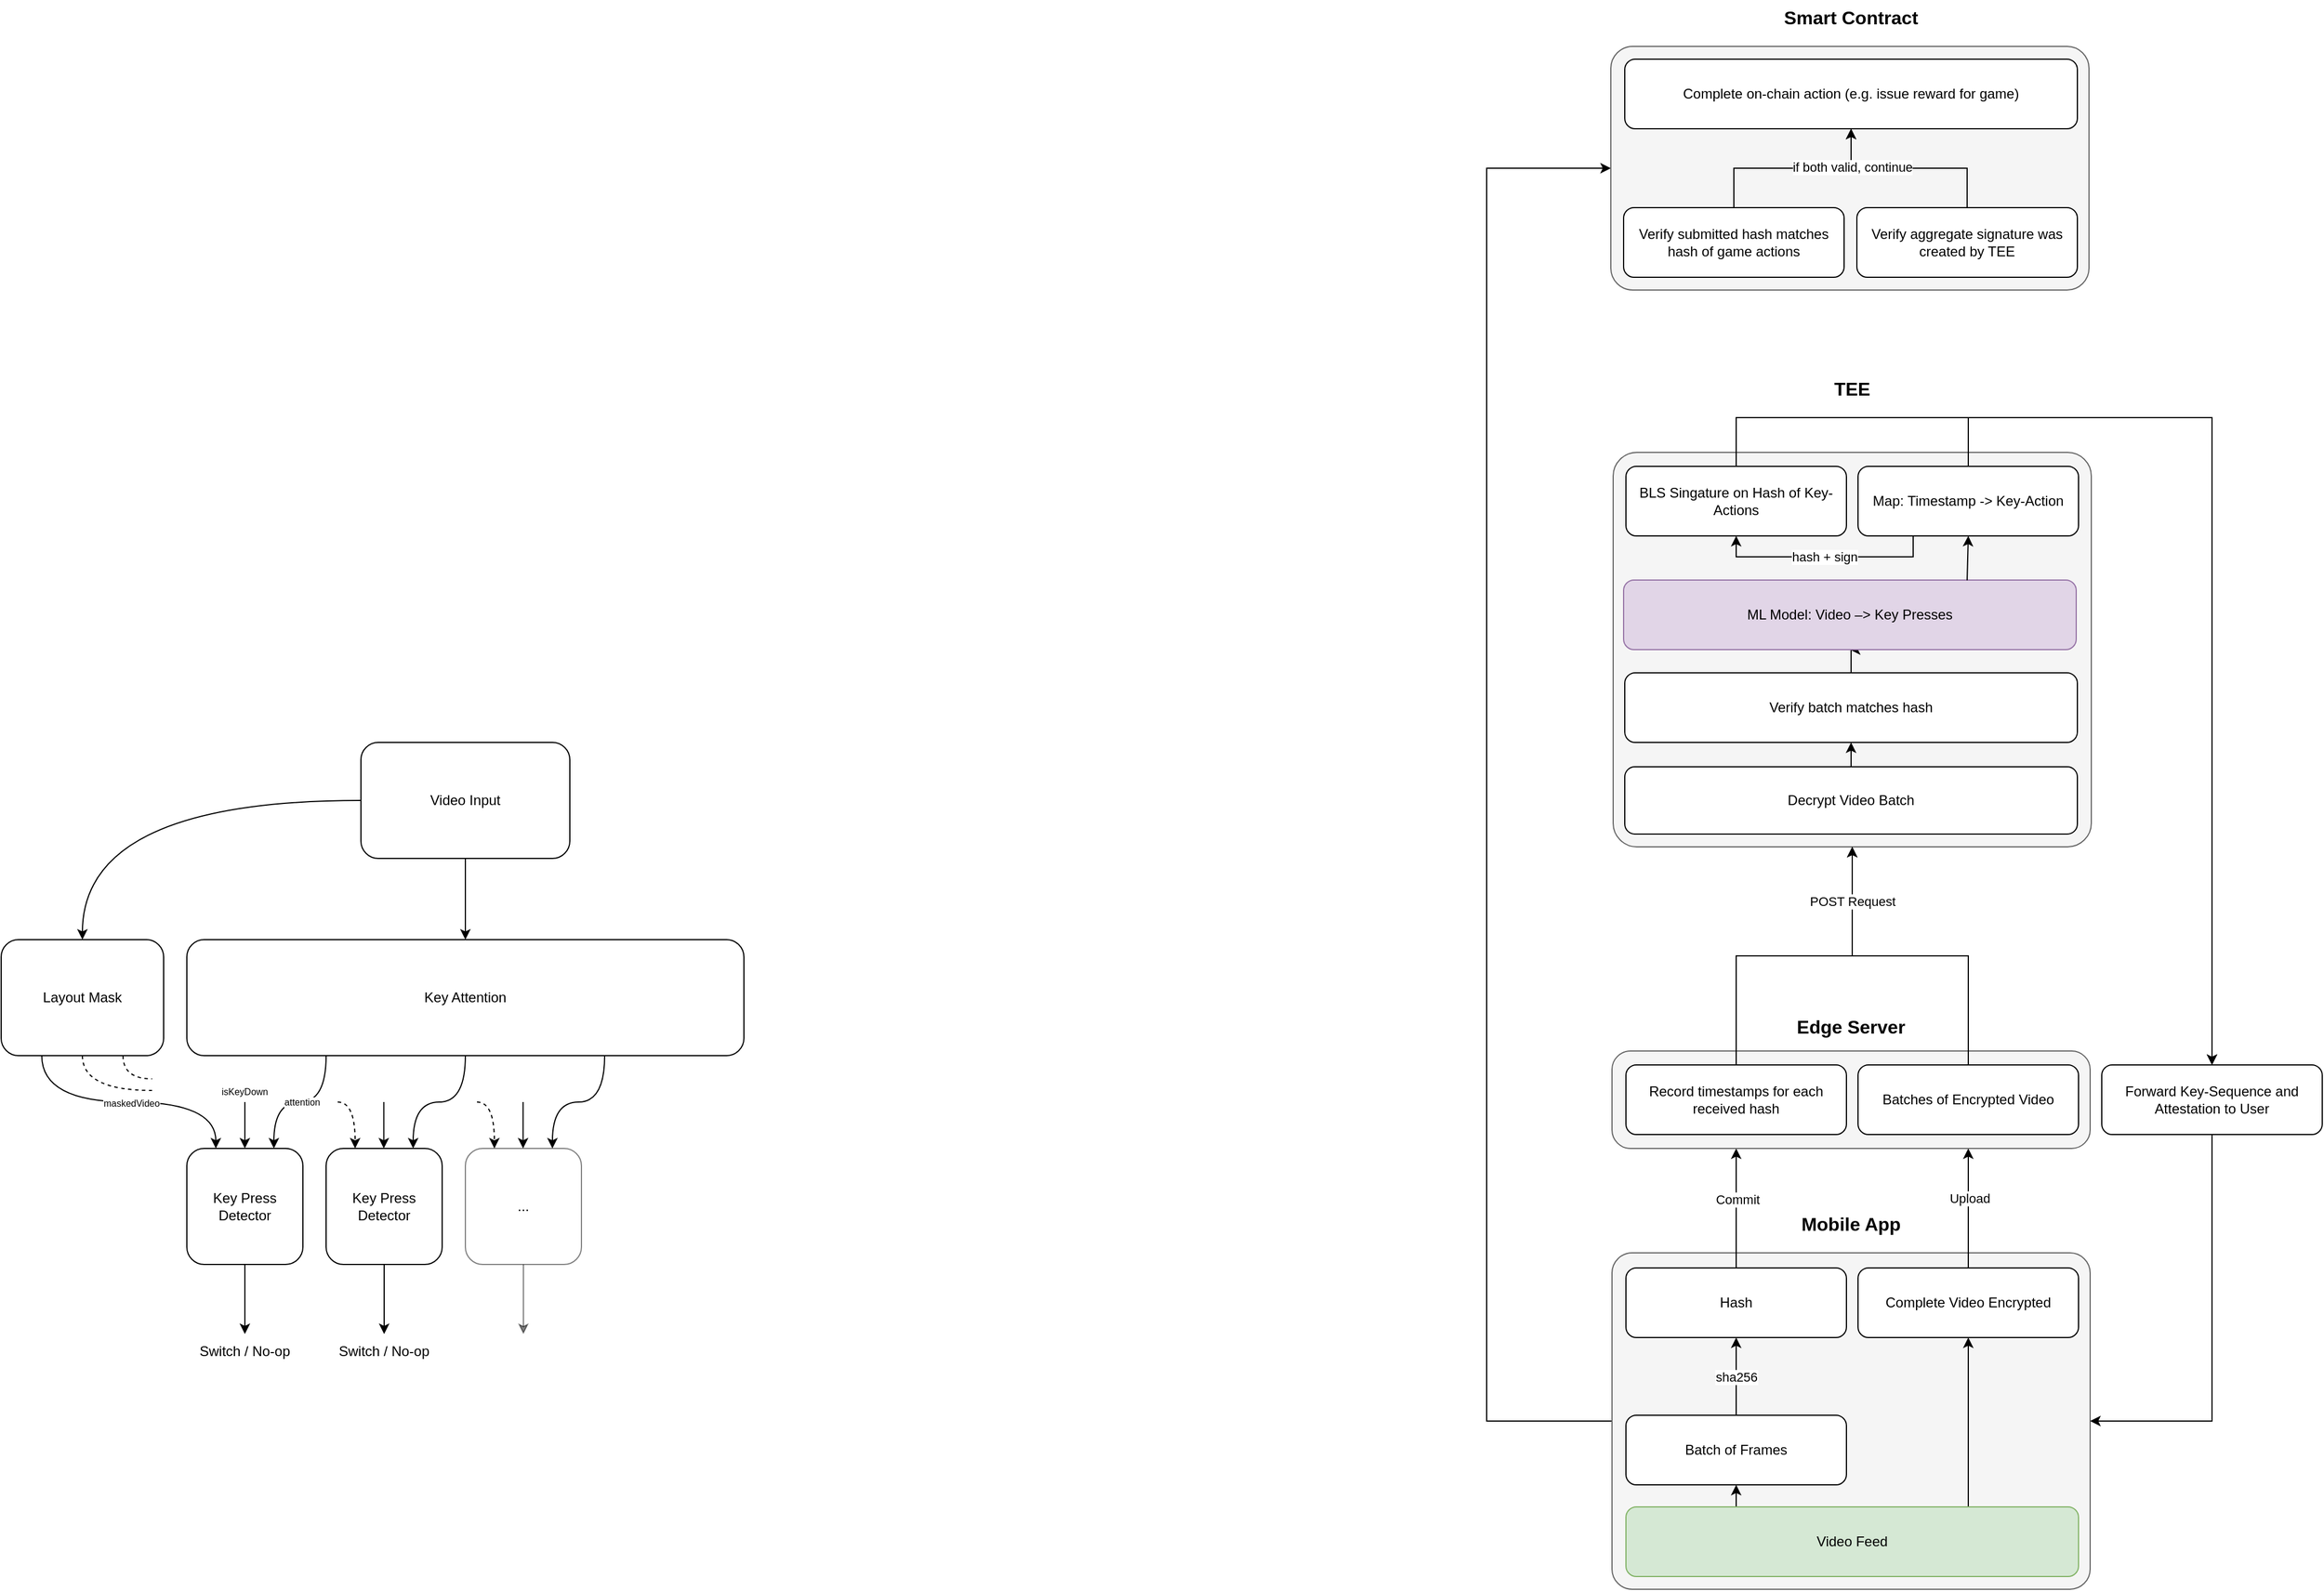 <mxfile version="24.4.13" type="device">
  <diagram name="Page-1" id="Oo4Rgs4u-v8UdTNmOz-k">
    <mxGraphModel dx="1466" dy="1798" grid="1" gridSize="10" guides="1" tooltips="1" connect="1" arrows="1" fold="1" page="1" pageScale="1" pageWidth="1169" pageHeight="827" math="0" shadow="0">
      <root>
        <mxCell id="0" />
        <mxCell id="1" parent="0" />
        <mxCell id="hdtJ6rM75Ip-YXb7rndS-63" value="" style="rounded=1;whiteSpace=wrap;html=1;fontSize=12;perimeterSpacing=0;arcSize=6;fillColor=#f5f5f5;fontColor=#333333;strokeColor=#666666;" vertex="1" parent="1">
          <mxGeometry x="1549" y="-190" width="412" height="340" as="geometry" />
        </mxCell>
        <mxCell id="hdtJ6rM75Ip-YXb7rndS-32" value="" style="edgeStyle=orthogonalEdgeStyle;rounded=0;orthogonalLoop=1;jettySize=auto;html=1;" edge="1" parent="1" source="hdtJ6rM75Ip-YXb7rndS-1" target="hdtJ6rM75Ip-YXb7rndS-30">
          <mxGeometry relative="1" as="geometry" />
        </mxCell>
        <mxCell id="hdtJ6rM75Ip-YXb7rndS-1" value="Key Press Detector" style="rounded=1;whiteSpace=wrap;html=1;fontSize=12;perimeterSpacing=0;" vertex="1" parent="1">
          <mxGeometry x="320" y="410" width="100" height="100" as="geometry" />
        </mxCell>
        <mxCell id="hdtJ6rM75Ip-YXb7rndS-37" value="" style="edgeStyle=orthogonalEdgeStyle;rounded=0;orthogonalLoop=1;jettySize=auto;html=1;" edge="1" parent="1" source="hdtJ6rM75Ip-YXb7rndS-2" target="hdtJ6rM75Ip-YXb7rndS-35">
          <mxGeometry relative="1" as="geometry" />
        </mxCell>
        <mxCell id="hdtJ6rM75Ip-YXb7rndS-2" value="Key Press Detector" style="rounded=1;whiteSpace=wrap;html=1;fontSize=12;perimeterSpacing=0;" vertex="1" parent="1">
          <mxGeometry x="440" y="410" width="100" height="100" as="geometry" />
        </mxCell>
        <mxCell id="hdtJ6rM75Ip-YXb7rndS-40" value="" style="edgeStyle=orthogonalEdgeStyle;rounded=0;orthogonalLoop=1;jettySize=auto;html=1;opacity=50;" edge="1" parent="1" source="hdtJ6rM75Ip-YXb7rndS-3">
          <mxGeometry relative="1" as="geometry">
            <mxPoint x="610" y="570.0" as="targetPoint" />
          </mxGeometry>
        </mxCell>
        <mxCell id="hdtJ6rM75Ip-YXb7rndS-3" value="..." style="rounded=1;whiteSpace=wrap;html=1;fontSize=12;perimeterSpacing=0;opacity=50;" vertex="1" parent="1">
          <mxGeometry x="560" y="410" width="100" height="100" as="geometry" />
        </mxCell>
        <mxCell id="hdtJ6rM75Ip-YXb7rndS-7" value="" style="edgeStyle=orthogonalEdgeStyle;rounded=0;orthogonalLoop=1;jettySize=auto;html=1;entryX=0.75;entryY=0;entryDx=0;entryDy=0;curved=1;exitX=0.25;exitY=1;exitDx=0;exitDy=0;" edge="1" parent="1" source="hdtJ6rM75Ip-YXb7rndS-4" target="hdtJ6rM75Ip-YXb7rndS-1">
          <mxGeometry relative="1" as="geometry" />
        </mxCell>
        <mxCell id="hdtJ6rM75Ip-YXb7rndS-13" value="attention" style="edgeLabel;html=1;align=center;verticalAlign=middle;resizable=0;points=[];fontSize=8;" vertex="1" connectable="0" parent="hdtJ6rM75Ip-YXb7rndS-7">
          <mxGeometry x="-0.067" relative="1" as="geometry">
            <mxPoint x="-3" as="offset" />
          </mxGeometry>
        </mxCell>
        <mxCell id="hdtJ6rM75Ip-YXb7rndS-9" style="edgeStyle=orthogonalEdgeStyle;rounded=0;orthogonalLoop=1;jettySize=auto;html=1;exitX=0.5;exitY=1;exitDx=0;exitDy=0;entryX=0.75;entryY=0;entryDx=0;entryDy=0;curved=1;" edge="1" parent="1" source="hdtJ6rM75Ip-YXb7rndS-4" target="hdtJ6rM75Ip-YXb7rndS-2">
          <mxGeometry relative="1" as="geometry" />
        </mxCell>
        <mxCell id="hdtJ6rM75Ip-YXb7rndS-11" style="edgeStyle=orthogonalEdgeStyle;rounded=0;orthogonalLoop=1;jettySize=auto;html=1;exitX=0.75;exitY=1;exitDx=0;exitDy=0;entryX=0.75;entryY=0;entryDx=0;entryDy=0;curved=1;" edge="1" parent="1" source="hdtJ6rM75Ip-YXb7rndS-4" target="hdtJ6rM75Ip-YXb7rndS-3">
          <mxGeometry relative="1" as="geometry" />
        </mxCell>
        <mxCell id="hdtJ6rM75Ip-YXb7rndS-4" value="Key Attention" style="rounded=1;whiteSpace=wrap;html=1;fontSize=12;perimeterSpacing=0;" vertex="1" parent="1">
          <mxGeometry x="320" y="230" width="480" height="100" as="geometry" />
        </mxCell>
        <mxCell id="hdtJ6rM75Ip-YXb7rndS-10" value="" style="endArrow=classic;html=1;rounded=0;entryX=0.25;entryY=0;entryDx=0;entryDy=0;edgeStyle=orthogonalEdgeStyle;curved=1;dashed=1;" edge="1" parent="1" target="hdtJ6rM75Ip-YXb7rndS-2">
          <mxGeometry width="50" height="50" relative="1" as="geometry">
            <mxPoint x="450" y="370" as="sourcePoint" />
            <mxPoint x="470" y="410" as="targetPoint" />
            <Array as="points">
              <mxPoint x="465" y="370" />
            </Array>
          </mxGeometry>
        </mxCell>
        <mxCell id="hdtJ6rM75Ip-YXb7rndS-14" value="isKeyDown" style="text;html=1;align=center;verticalAlign=middle;whiteSpace=wrap;rounded=0;fontSize=8;rotation=0;" vertex="1" parent="1">
          <mxGeometry x="345" y="356" width="50" height="10" as="geometry" />
        </mxCell>
        <mxCell id="hdtJ6rM75Ip-YXb7rndS-15" value="" style="endArrow=classic;html=1;rounded=0;entryX=0.5;entryY=0;entryDx=0;entryDy=0;" edge="1" parent="1" target="hdtJ6rM75Ip-YXb7rndS-1">
          <mxGeometry width="50" height="50" relative="1" as="geometry">
            <mxPoint x="370" y="370" as="sourcePoint" />
            <mxPoint x="370" y="410" as="targetPoint" />
          </mxGeometry>
        </mxCell>
        <mxCell id="hdtJ6rM75Ip-YXb7rndS-17" value="" style="endArrow=classic;html=1;rounded=0;entryX=0.25;entryY=0;entryDx=0;entryDy=0;" edge="1" parent="1">
          <mxGeometry width="50" height="50" relative="1" as="geometry">
            <mxPoint x="489.72" y="370" as="sourcePoint" />
            <mxPoint x="489.72" y="410" as="targetPoint" />
          </mxGeometry>
        </mxCell>
        <mxCell id="hdtJ6rM75Ip-YXb7rndS-19" value="" style="endArrow=classic;html=1;rounded=0;entryX=0.25;entryY=0;entryDx=0;entryDy=0;" edge="1" parent="1">
          <mxGeometry width="50" height="50" relative="1" as="geometry">
            <mxPoint x="609.72" y="370" as="sourcePoint" />
            <mxPoint x="609.72" y="410" as="targetPoint" />
          </mxGeometry>
        </mxCell>
        <mxCell id="hdtJ6rM75Ip-YXb7rndS-22" style="edgeStyle=orthogonalEdgeStyle;rounded=0;orthogonalLoop=1;jettySize=auto;html=1;entryX=0.5;entryY=0;entryDx=0;entryDy=0;curved=1;" edge="1" parent="1" source="hdtJ6rM75Ip-YXb7rndS-20" target="hdtJ6rM75Ip-YXb7rndS-21">
          <mxGeometry relative="1" as="geometry" />
        </mxCell>
        <mxCell id="hdtJ6rM75Ip-YXb7rndS-38" value="" style="edgeStyle=orthogonalEdgeStyle;rounded=0;orthogonalLoop=1;jettySize=auto;html=1;curved=1;" edge="1" parent="1" source="hdtJ6rM75Ip-YXb7rndS-20" target="hdtJ6rM75Ip-YXb7rndS-4">
          <mxGeometry relative="1" as="geometry" />
        </mxCell>
        <mxCell id="hdtJ6rM75Ip-YXb7rndS-20" value="Video Input" style="rounded=1;whiteSpace=wrap;html=1;fontSize=12;perimeterSpacing=0;" vertex="1" parent="1">
          <mxGeometry x="470" y="60" width="180" height="100" as="geometry" />
        </mxCell>
        <mxCell id="hdtJ6rM75Ip-YXb7rndS-23" style="edgeStyle=orthogonalEdgeStyle;rounded=0;orthogonalLoop=1;jettySize=auto;html=1;entryX=0.25;entryY=0;entryDx=0;entryDy=0;exitX=0.25;exitY=1;exitDx=0;exitDy=0;curved=1;" edge="1" parent="1" source="hdtJ6rM75Ip-YXb7rndS-21" target="hdtJ6rM75Ip-YXb7rndS-1">
          <mxGeometry relative="1" as="geometry" />
        </mxCell>
        <mxCell id="hdtJ6rM75Ip-YXb7rndS-24" value="maskedVideo" style="edgeLabel;html=1;align=center;verticalAlign=middle;resizable=0;points=[];fontSize=8;" vertex="1" connectable="0" parent="hdtJ6rM75Ip-YXb7rndS-23">
          <mxGeometry x="0.015" y="-2" relative="1" as="geometry">
            <mxPoint y="-1" as="offset" />
          </mxGeometry>
        </mxCell>
        <mxCell id="hdtJ6rM75Ip-YXb7rndS-26" style="edgeStyle=orthogonalEdgeStyle;rounded=0;orthogonalLoop=1;jettySize=auto;html=1;exitX=0.5;exitY=1;exitDx=0;exitDy=0;curved=1;dashed=1;endArrow=none;endFill=0;" edge="1" parent="1" source="hdtJ6rM75Ip-YXb7rndS-21">
          <mxGeometry relative="1" as="geometry">
            <mxPoint x="290" y="360" as="targetPoint" />
            <Array as="points">
              <mxPoint x="230" y="360" />
            </Array>
          </mxGeometry>
        </mxCell>
        <mxCell id="hdtJ6rM75Ip-YXb7rndS-27" style="edgeStyle=orthogonalEdgeStyle;rounded=0;orthogonalLoop=1;jettySize=auto;html=1;exitX=0.75;exitY=1;exitDx=0;exitDy=0;curved=1;dashed=1;endArrow=none;endFill=0;" edge="1" parent="1" source="hdtJ6rM75Ip-YXb7rndS-21">
          <mxGeometry relative="1" as="geometry">
            <mxPoint x="290" y="350" as="targetPoint" />
            <Array as="points">
              <mxPoint x="265" y="350" />
            </Array>
          </mxGeometry>
        </mxCell>
        <mxCell id="hdtJ6rM75Ip-YXb7rndS-21" value="Layout Mask" style="rounded=1;whiteSpace=wrap;html=1;fontSize=12;perimeterSpacing=0;" vertex="1" parent="1">
          <mxGeometry x="160" y="230" width="140" height="100" as="geometry" />
        </mxCell>
        <mxCell id="hdtJ6rM75Ip-YXb7rndS-25" value="" style="endArrow=classic;html=1;rounded=0;entryX=0.25;entryY=0;entryDx=0;entryDy=0;edgeStyle=orthogonalEdgeStyle;curved=1;dashed=1;" edge="1" parent="1">
          <mxGeometry width="50" height="50" relative="1" as="geometry">
            <mxPoint x="570" y="370" as="sourcePoint" />
            <mxPoint x="585" y="410" as="targetPoint" />
            <Array as="points">
              <mxPoint x="585" y="370" />
            </Array>
          </mxGeometry>
        </mxCell>
        <mxCell id="hdtJ6rM75Ip-YXb7rndS-30" value="Switch / No-op" style="text;html=1;align=center;verticalAlign=middle;whiteSpace=wrap;rounded=0;" vertex="1" parent="1">
          <mxGeometry x="320" y="570" width="100" height="30" as="geometry" />
        </mxCell>
        <mxCell id="hdtJ6rM75Ip-YXb7rndS-35" value="Switch / No-op" style="text;html=1;align=center;verticalAlign=middle;whiteSpace=wrap;rounded=0;" vertex="1" parent="1">
          <mxGeometry x="440" y="570" width="100" height="30" as="geometry" />
        </mxCell>
        <mxCell id="hdtJ6rM75Ip-YXb7rndS-115" style="edgeStyle=orthogonalEdgeStyle;rounded=0;orthogonalLoop=1;jettySize=auto;html=1;exitX=0;exitY=0.5;exitDx=0;exitDy=0;entryX=0;entryY=0.5;entryDx=0;entryDy=0;" edge="1" parent="1" source="hdtJ6rM75Ip-YXb7rndS-41" target="hdtJ6rM75Ip-YXb7rndS-105">
          <mxGeometry relative="1" as="geometry">
            <Array as="points">
              <mxPoint x="1440" y="645" />
              <mxPoint x="1440" y="-435" />
            </Array>
          </mxGeometry>
        </mxCell>
        <mxCell id="hdtJ6rM75Ip-YXb7rndS-41" value="" style="rounded=1;whiteSpace=wrap;html=1;fontSize=12;perimeterSpacing=0;arcSize=6;fillColor=#f5f5f5;fontColor=#333333;strokeColor=#666666;" vertex="1" parent="1">
          <mxGeometry x="1548" y="500" width="412" height="290" as="geometry" />
        </mxCell>
        <mxCell id="hdtJ6rM75Ip-YXb7rndS-42" value="Mobile App" style="text;html=1;align=center;verticalAlign=middle;whiteSpace=wrap;rounded=0;fontSize=16;fontStyle=1" vertex="1" parent="1">
          <mxGeometry x="1708" y="460" width="92" height="30" as="geometry" />
        </mxCell>
        <mxCell id="hdtJ6rM75Ip-YXb7rndS-47" style="edgeStyle=orthogonalEdgeStyle;rounded=0;orthogonalLoop=1;jettySize=auto;html=1;exitX=0.25;exitY=0;exitDx=0;exitDy=0;entryX=0.5;entryY=1;entryDx=0;entryDy=0;" edge="1" parent="1" source="hdtJ6rM75Ip-YXb7rndS-43" target="hdtJ6rM75Ip-YXb7rndS-44">
          <mxGeometry relative="1" as="geometry" />
        </mxCell>
        <mxCell id="hdtJ6rM75Ip-YXb7rndS-69" style="edgeStyle=orthogonalEdgeStyle;rounded=0;orthogonalLoop=1;jettySize=auto;html=1;entryX=0.5;entryY=1;entryDx=0;entryDy=0;exitX=0.75;exitY=0;exitDx=0;exitDy=0;" edge="1" parent="1" source="hdtJ6rM75Ip-YXb7rndS-43" target="hdtJ6rM75Ip-YXb7rndS-67">
          <mxGeometry relative="1" as="geometry">
            <mxPoint x="1855" y="710" as="sourcePoint" />
            <Array as="points">
              <mxPoint x="1853" y="720" />
              <mxPoint x="1855" y="720" />
            </Array>
          </mxGeometry>
        </mxCell>
        <mxCell id="hdtJ6rM75Ip-YXb7rndS-43" value="Video Feed" style="rounded=1;whiteSpace=wrap;html=1;fillColor=#d5e8d4;strokeColor=#82b366;" vertex="1" parent="1">
          <mxGeometry x="1560" y="719" width="390" height="60" as="geometry" />
        </mxCell>
        <mxCell id="hdtJ6rM75Ip-YXb7rndS-46" value="sha256" style="edgeStyle=orthogonalEdgeStyle;rounded=0;orthogonalLoop=1;jettySize=auto;html=1;" edge="1" parent="1" source="hdtJ6rM75Ip-YXb7rndS-44" target="hdtJ6rM75Ip-YXb7rndS-45">
          <mxGeometry x="0.002" relative="1" as="geometry">
            <mxPoint as="offset" />
          </mxGeometry>
        </mxCell>
        <mxCell id="hdtJ6rM75Ip-YXb7rndS-44" value="Batch of Frames" style="rounded=1;whiteSpace=wrap;html=1;" vertex="1" parent="1">
          <mxGeometry x="1560" y="640" width="190" height="60" as="geometry" />
        </mxCell>
        <mxCell id="hdtJ6rM75Ip-YXb7rndS-53" value="" style="edgeStyle=orthogonalEdgeStyle;rounded=0;orthogonalLoop=1;jettySize=auto;html=1;curved=1;exitX=0.5;exitY=0;exitDx=0;exitDy=0;" edge="1" parent="1" source="hdtJ6rM75Ip-YXb7rndS-45">
          <mxGeometry relative="1" as="geometry">
            <mxPoint x="1655" y="483.0" as="sourcePoint" />
            <mxPoint x="1655" y="410" as="targetPoint" />
          </mxGeometry>
        </mxCell>
        <mxCell id="hdtJ6rM75Ip-YXb7rndS-54" value="Commit" style="edgeLabel;html=1;align=center;verticalAlign=middle;resizable=0;points=[];" vertex="1" connectable="0" parent="hdtJ6rM75Ip-YXb7rndS-53">
          <mxGeometry x="0.153" y="-2" relative="1" as="geometry">
            <mxPoint x="-2" as="offset" />
          </mxGeometry>
        </mxCell>
        <mxCell id="hdtJ6rM75Ip-YXb7rndS-45" value="Hash" style="whiteSpace=wrap;html=1;rounded=1;" vertex="1" parent="1">
          <mxGeometry x="1560" y="513" width="190" height="60" as="geometry" />
        </mxCell>
        <mxCell id="hdtJ6rM75Ip-YXb7rndS-55" value="" style="edgeStyle=orthogonalEdgeStyle;rounded=0;orthogonalLoop=1;jettySize=auto;html=1;" edge="1" parent="1" source="hdtJ6rM75Ip-YXb7rndS-67">
          <mxGeometry relative="1" as="geometry">
            <mxPoint x="1855" y="513" as="sourcePoint" />
            <mxPoint x="1855" y="410" as="targetPoint" />
          </mxGeometry>
        </mxCell>
        <mxCell id="hdtJ6rM75Ip-YXb7rndS-56" value="Upload" style="edgeLabel;html=1;align=center;verticalAlign=middle;resizable=0;points=[];" vertex="1" connectable="0" parent="hdtJ6rM75Ip-YXb7rndS-55">
          <mxGeometry x="0.068" relative="1" as="geometry">
            <mxPoint y="-5" as="offset" />
          </mxGeometry>
        </mxCell>
        <mxCell id="hdtJ6rM75Ip-YXb7rndS-50" value="Edge Server" style="text;html=1;align=center;verticalAlign=middle;whiteSpace=wrap;rounded=0;fontSize=16;fontStyle=1" vertex="1" parent="1">
          <mxGeometry x="1698" y="290" width="112" height="30" as="geometry" />
        </mxCell>
        <mxCell id="hdtJ6rM75Ip-YXb7rndS-52" value="" style="rounded=1;whiteSpace=wrap;html=1;fontSize=12;perimeterSpacing=0;arcSize=19;fillColor=#f5f5f5;fontColor=#333333;strokeColor=#666666;" vertex="1" parent="1">
          <mxGeometry x="1548" y="326" width="412" height="84" as="geometry" />
        </mxCell>
        <mxCell id="hdtJ6rM75Ip-YXb7rndS-71" style="edgeStyle=orthogonalEdgeStyle;rounded=0;orthogonalLoop=1;jettySize=auto;html=1;exitX=0.5;exitY=0;exitDx=0;exitDy=0;entryX=0.5;entryY=1;entryDx=0;entryDy=0;" edge="1" parent="1" source="hdtJ6rM75Ip-YXb7rndS-59" target="hdtJ6rM75Ip-YXb7rndS-63">
          <mxGeometry relative="1" as="geometry" />
        </mxCell>
        <mxCell id="hdtJ6rM75Ip-YXb7rndS-59" value="Record timestamps for each received hash" style="whiteSpace=wrap;html=1;rounded=1;" vertex="1" parent="1">
          <mxGeometry x="1560" y="338" width="190" height="60" as="geometry" />
        </mxCell>
        <mxCell id="hdtJ6rM75Ip-YXb7rndS-96" style="edgeStyle=orthogonalEdgeStyle;rounded=0;orthogonalLoop=1;jettySize=auto;html=1;exitX=0.5;exitY=0;exitDx=0;exitDy=0;entryX=0.5;entryY=0;entryDx=0;entryDy=0;" edge="1" parent="1" source="hdtJ6rM75Ip-YXb7rndS-88" target="hdtJ6rM75Ip-YXb7rndS-95">
          <mxGeometry relative="1" as="geometry">
            <Array as="points">
              <mxPoint x="1655" y="-220" />
              <mxPoint x="2065" y="-220" />
            </Array>
          </mxGeometry>
        </mxCell>
        <mxCell id="hdtJ6rM75Ip-YXb7rndS-67" value="Complete Video Encrypted" style="whiteSpace=wrap;html=1;rounded=1;" vertex="1" parent="1">
          <mxGeometry x="1760" y="513" width="190" height="60" as="geometry" />
        </mxCell>
        <mxCell id="hdtJ6rM75Ip-YXb7rndS-72" style="edgeStyle=orthogonalEdgeStyle;rounded=0;orthogonalLoop=1;jettySize=auto;html=1;entryX=0.5;entryY=1;entryDx=0;entryDy=0;" edge="1" parent="1" source="hdtJ6rM75Ip-YXb7rndS-70" target="hdtJ6rM75Ip-YXb7rndS-63">
          <mxGeometry relative="1" as="geometry">
            <mxPoint x="1760" y="150" as="targetPoint" />
          </mxGeometry>
        </mxCell>
        <mxCell id="hdtJ6rM75Ip-YXb7rndS-104" value="POST Request" style="edgeLabel;html=1;align=center;verticalAlign=middle;resizable=0;points=[];" vertex="1" connectable="0" parent="hdtJ6rM75Ip-YXb7rndS-72">
          <mxGeometry x="0.675" relative="1" as="geometry">
            <mxPoint as="offset" />
          </mxGeometry>
        </mxCell>
        <mxCell id="hdtJ6rM75Ip-YXb7rndS-70" value="Batches of Encrypted Video" style="whiteSpace=wrap;html=1;rounded=1;" vertex="1" parent="1">
          <mxGeometry x="1760" y="338" width="190" height="60" as="geometry" />
        </mxCell>
        <mxCell id="hdtJ6rM75Ip-YXb7rndS-73" value="TEE" style="text;html=1;align=center;verticalAlign=middle;whiteSpace=wrap;rounded=0;fontSize=16;fontStyle=1" vertex="1" parent="1">
          <mxGeometry x="1699" y="-260" width="112" height="30" as="geometry" />
        </mxCell>
        <mxCell id="hdtJ6rM75Ip-YXb7rndS-78" value="" style="edgeStyle=orthogonalEdgeStyle;rounded=0;orthogonalLoop=1;jettySize=auto;html=1;" edge="1" parent="1" source="hdtJ6rM75Ip-YXb7rndS-76" target="hdtJ6rM75Ip-YXb7rndS-77">
          <mxGeometry relative="1" as="geometry" />
        </mxCell>
        <mxCell id="hdtJ6rM75Ip-YXb7rndS-76" value="Decrypt Video Batch" style="rounded=1;whiteSpace=wrap;html=1;" vertex="1" parent="1">
          <mxGeometry x="1559" y="81" width="390" height="58" as="geometry" />
        </mxCell>
        <mxCell id="hdtJ6rM75Ip-YXb7rndS-80" value="" style="edgeStyle=orthogonalEdgeStyle;rounded=0;orthogonalLoop=1;jettySize=auto;html=1;" edge="1" parent="1" source="hdtJ6rM75Ip-YXb7rndS-77" target="hdtJ6rM75Ip-YXb7rndS-79">
          <mxGeometry relative="1" as="geometry" />
        </mxCell>
        <mxCell id="hdtJ6rM75Ip-YXb7rndS-77" value="Verify batch matches hash" style="rounded=1;whiteSpace=wrap;html=1;" vertex="1" parent="1">
          <mxGeometry x="1559" width="390" height="60" as="geometry" />
        </mxCell>
        <mxCell id="hdtJ6rM75Ip-YXb7rndS-79" value="ML Model: Video –&amp;gt; Key Presses" style="rounded=1;whiteSpace=wrap;html=1;fillColor=#e1d5e7;strokeColor=#9673a6;" vertex="1" parent="1">
          <mxGeometry x="1558" y="-80" width="390" height="60" as="geometry" />
        </mxCell>
        <mxCell id="hdtJ6rM75Ip-YXb7rndS-88" value="BLS Singature on Hash of Key-Actions" style="whiteSpace=wrap;html=1;rounded=1;" vertex="1" parent="1">
          <mxGeometry x="1560" y="-178" width="190" height="60" as="geometry" />
        </mxCell>
        <mxCell id="hdtJ6rM75Ip-YXb7rndS-99" style="edgeStyle=orthogonalEdgeStyle;rounded=0;orthogonalLoop=1;jettySize=auto;html=1;entryX=0.5;entryY=0;entryDx=0;entryDy=0;exitX=0.5;exitY=0;exitDx=0;exitDy=0;" edge="1" parent="1" source="hdtJ6rM75Ip-YXb7rndS-89" target="hdtJ6rM75Ip-YXb7rndS-95">
          <mxGeometry relative="1" as="geometry">
            <Array as="points">
              <mxPoint x="1855" y="-220" />
              <mxPoint x="2065" y="-220" />
            </Array>
          </mxGeometry>
        </mxCell>
        <mxCell id="hdtJ6rM75Ip-YXb7rndS-102" style="edgeStyle=orthogonalEdgeStyle;rounded=0;orthogonalLoop=1;jettySize=auto;html=1;exitX=0.25;exitY=1;exitDx=0;exitDy=0;entryX=0.5;entryY=1;entryDx=0;entryDy=0;" edge="1" parent="1" source="hdtJ6rM75Ip-YXb7rndS-89" target="hdtJ6rM75Ip-YXb7rndS-88">
          <mxGeometry relative="1" as="geometry">
            <Array as="points">
              <mxPoint x="1807" y="-100" />
              <mxPoint x="1655" y="-100" />
            </Array>
          </mxGeometry>
        </mxCell>
        <mxCell id="hdtJ6rM75Ip-YXb7rndS-103" value="hash + sign" style="edgeLabel;html=1;align=center;verticalAlign=middle;resizable=0;points=[];" vertex="1" connectable="0" parent="hdtJ6rM75Ip-YXb7rndS-102">
          <mxGeometry x="0.013" relative="1" as="geometry">
            <mxPoint x="1" as="offset" />
          </mxGeometry>
        </mxCell>
        <mxCell id="hdtJ6rM75Ip-YXb7rndS-89" value="Map: Timestamp -&amp;gt; Key-Action" style="whiteSpace=wrap;html=1;rounded=1;" vertex="1" parent="1">
          <mxGeometry x="1760" y="-178" width="190" height="60" as="geometry" />
        </mxCell>
        <mxCell id="hdtJ6rM75Ip-YXb7rndS-94" value="" style="endArrow=classic;html=1;rounded=0;entryX=0.5;entryY=1;entryDx=0;entryDy=0;exitX=0.759;exitY=0.004;exitDx=0;exitDy=0;exitPerimeter=0;" edge="1" parent="1" source="hdtJ6rM75Ip-YXb7rndS-79" target="hdtJ6rM75Ip-YXb7rndS-89">
          <mxGeometry width="50" height="50" relative="1" as="geometry">
            <mxPoint x="1854.71" y="-88" as="sourcePoint" />
            <mxPoint x="1854.71" y="-118" as="targetPoint" />
          </mxGeometry>
        </mxCell>
        <mxCell id="hdtJ6rM75Ip-YXb7rndS-98" style="edgeStyle=orthogonalEdgeStyle;rounded=0;orthogonalLoop=1;jettySize=auto;html=1;exitX=0.5;exitY=1;exitDx=0;exitDy=0;entryX=1;entryY=0.5;entryDx=0;entryDy=0;" edge="1" parent="1" source="hdtJ6rM75Ip-YXb7rndS-95" target="hdtJ6rM75Ip-YXb7rndS-41">
          <mxGeometry relative="1" as="geometry" />
        </mxCell>
        <mxCell id="hdtJ6rM75Ip-YXb7rndS-95" value="Forward Key-Sequence and Attestation to User" style="whiteSpace=wrap;html=1;rounded=1;" vertex="1" parent="1">
          <mxGeometry x="1970" y="338" width="190" height="60" as="geometry" />
        </mxCell>
        <mxCell id="hdtJ6rM75Ip-YXb7rndS-105" value="" style="rounded=1;whiteSpace=wrap;html=1;fontSize=12;perimeterSpacing=0;arcSize=9;fillColor=#f5f5f5;fontColor=#333333;strokeColor=#666666;" vertex="1" parent="1">
          <mxGeometry x="1547" y="-540" width="412" height="210" as="geometry" />
        </mxCell>
        <mxCell id="hdtJ6rM75Ip-YXb7rndS-106" value="Smart Contract" style="text;html=1;align=center;verticalAlign=middle;whiteSpace=wrap;rounded=0;fontSize=16;fontStyle=1" vertex="1" parent="1">
          <mxGeometry x="1688" y="-580" width="132" height="30" as="geometry" />
        </mxCell>
        <mxCell id="hdtJ6rM75Ip-YXb7rndS-112" style="edgeStyle=orthogonalEdgeStyle;rounded=0;orthogonalLoop=1;jettySize=auto;html=1;entryX=0.5;entryY=1;entryDx=0;entryDy=0;" edge="1" parent="1" source="hdtJ6rM75Ip-YXb7rndS-108" target="hdtJ6rM75Ip-YXb7rndS-111">
          <mxGeometry relative="1" as="geometry" />
        </mxCell>
        <mxCell id="hdtJ6rM75Ip-YXb7rndS-108" value="Verify submitted hash matches hash of game actions" style="whiteSpace=wrap;html=1;rounded=1;" vertex="1" parent="1">
          <mxGeometry x="1558" y="-401" width="190" height="60" as="geometry" />
        </mxCell>
        <mxCell id="hdtJ6rM75Ip-YXb7rndS-113" style="edgeStyle=orthogonalEdgeStyle;rounded=0;orthogonalLoop=1;jettySize=auto;html=1;entryX=0.5;entryY=1;entryDx=0;entryDy=0;" edge="1" parent="1" source="hdtJ6rM75Ip-YXb7rndS-109" target="hdtJ6rM75Ip-YXb7rndS-111">
          <mxGeometry relative="1" as="geometry">
            <mxPoint x="1760" y="-460" as="targetPoint" />
          </mxGeometry>
        </mxCell>
        <mxCell id="hdtJ6rM75Ip-YXb7rndS-114" value="if both valid, continue" style="edgeLabel;html=1;align=center;verticalAlign=middle;resizable=0;points=[];" vertex="1" connectable="0" parent="hdtJ6rM75Ip-YXb7rndS-113">
          <mxGeometry x="0.763" y="-1" relative="1" as="geometry">
            <mxPoint y="13" as="offset" />
          </mxGeometry>
        </mxCell>
        <mxCell id="hdtJ6rM75Ip-YXb7rndS-109" value="Verify aggregate signature was created by TEE" style="whiteSpace=wrap;html=1;rounded=1;" vertex="1" parent="1">
          <mxGeometry x="1759" y="-401" width="190" height="60" as="geometry" />
        </mxCell>
        <mxCell id="hdtJ6rM75Ip-YXb7rndS-111" value="Complete on-chain action (e.g. issue reward for game)" style="rounded=1;whiteSpace=wrap;html=1;" vertex="1" parent="1">
          <mxGeometry x="1559" y="-529" width="390" height="60" as="geometry" />
        </mxCell>
      </root>
    </mxGraphModel>
  </diagram>
</mxfile>

